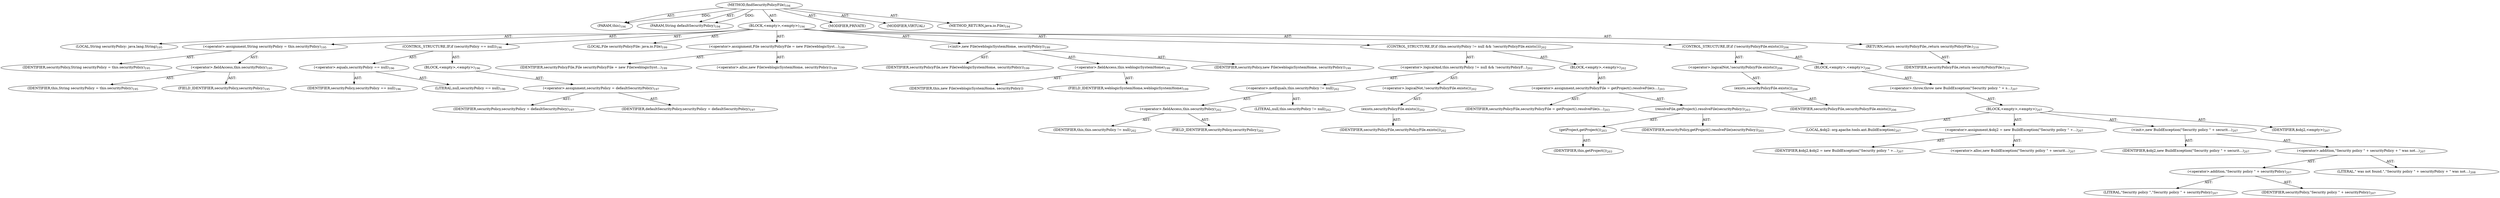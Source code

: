 digraph "findSecurityPolicyFile" {  
"111669149699" [label = <(METHOD,findSecurityPolicyFile)<SUB>194</SUB>> ]
"115964116995" [label = <(PARAM,this)<SUB>194</SUB>> ]
"115964117009" [label = <(PARAM,String defaultSecurityPolicy)<SUB>194</SUB>> ]
"25769803787" [label = <(BLOCK,&lt;empty&gt;,&lt;empty&gt;)<SUB>194</SUB>> ]
"94489280514" [label = <(LOCAL,String securityPolicy: java.lang.String)<SUB>195</SUB>> ]
"30064771113" [label = <(&lt;operator&gt;.assignment,String securityPolicy = this.securityPolicy)<SUB>195</SUB>> ]
"68719476779" [label = <(IDENTIFIER,securityPolicy,String securityPolicy = this.securityPolicy)<SUB>195</SUB>> ]
"30064771114" [label = <(&lt;operator&gt;.fieldAccess,this.securityPolicy)<SUB>195</SUB>> ]
"68719476740" [label = <(IDENTIFIER,this,String securityPolicy = this.securityPolicy)<SUB>195</SUB>> ]
"55834574860" [label = <(FIELD_IDENTIFIER,securityPolicy,securityPolicy)<SUB>195</SUB>> ]
"47244640262" [label = <(CONTROL_STRUCTURE,IF,if (securityPolicy == null))<SUB>196</SUB>> ]
"30064771115" [label = <(&lt;operator&gt;.equals,securityPolicy == null)<SUB>196</SUB>> ]
"68719476780" [label = <(IDENTIFIER,securityPolicy,securityPolicy == null)<SUB>196</SUB>> ]
"90194313223" [label = <(LITERAL,null,securityPolicy == null)<SUB>196</SUB>> ]
"25769803788" [label = <(BLOCK,&lt;empty&gt;,&lt;empty&gt;)<SUB>196</SUB>> ]
"30064771116" [label = <(&lt;operator&gt;.assignment,securityPolicy = defaultSecurityPolicy)<SUB>197</SUB>> ]
"68719476781" [label = <(IDENTIFIER,securityPolicy,securityPolicy = defaultSecurityPolicy)<SUB>197</SUB>> ]
"68719476782" [label = <(IDENTIFIER,defaultSecurityPolicy,securityPolicy = defaultSecurityPolicy)<SUB>197</SUB>> ]
"94489280515" [label = <(LOCAL,File securityPolicyFile: java.io.File)<SUB>199</SUB>> ]
"30064771117" [label = <(&lt;operator&gt;.assignment,File securityPolicyFile = new File(weblogicSyst...)<SUB>199</SUB>> ]
"68719476783" [label = <(IDENTIFIER,securityPolicyFile,File securityPolicyFile = new File(weblogicSyst...)<SUB>199</SUB>> ]
"30064771118" [label = <(&lt;operator&gt;.alloc,new File(weblogicSystemHome, securityPolicy))<SUB>199</SUB>> ]
"30064771119" [label = <(&lt;init&gt;,new File(weblogicSystemHome, securityPolicy))<SUB>199</SUB>> ]
"68719476784" [label = <(IDENTIFIER,securityPolicyFile,new File(weblogicSystemHome, securityPolicy))<SUB>199</SUB>> ]
"30064771120" [label = <(&lt;operator&gt;.fieldAccess,this.weblogicSystemHome)<SUB>199</SUB>> ]
"68719476785" [label = <(IDENTIFIER,this,new File(weblogicSystemHome, securityPolicy))> ]
"55834574861" [label = <(FIELD_IDENTIFIER,weblogicSystemHome,weblogicSystemHome)<SUB>199</SUB>> ]
"68719476786" [label = <(IDENTIFIER,securityPolicy,new File(weblogicSystemHome, securityPolicy))<SUB>199</SUB>> ]
"47244640263" [label = <(CONTROL_STRUCTURE,IF,if (this.securityPolicy != null &amp;&amp; !securityPolicyFile.exists()))<SUB>202</SUB>> ]
"30064771121" [label = <(&lt;operator&gt;.logicalAnd,this.securityPolicy != null &amp;&amp; !securityPolicyF...)<SUB>202</SUB>> ]
"30064771122" [label = <(&lt;operator&gt;.notEquals,this.securityPolicy != null)<SUB>202</SUB>> ]
"30064771123" [label = <(&lt;operator&gt;.fieldAccess,this.securityPolicy)<SUB>202</SUB>> ]
"68719476741" [label = <(IDENTIFIER,this,this.securityPolicy != null)<SUB>202</SUB>> ]
"55834574862" [label = <(FIELD_IDENTIFIER,securityPolicy,securityPolicy)<SUB>202</SUB>> ]
"90194313224" [label = <(LITERAL,null,this.securityPolicy != null)<SUB>202</SUB>> ]
"30064771124" [label = <(&lt;operator&gt;.logicalNot,!securityPolicyFile.exists())<SUB>202</SUB>> ]
"30064771125" [label = <(exists,securityPolicyFile.exists())<SUB>202</SUB>> ]
"68719476787" [label = <(IDENTIFIER,securityPolicyFile,securityPolicyFile.exists())<SUB>202</SUB>> ]
"25769803789" [label = <(BLOCK,&lt;empty&gt;,&lt;empty&gt;)<SUB>202</SUB>> ]
"30064771126" [label = <(&lt;operator&gt;.assignment,securityPolicyFile = getProject().resolveFile(s...)<SUB>203</SUB>> ]
"68719476788" [label = <(IDENTIFIER,securityPolicyFile,securityPolicyFile = getProject().resolveFile(s...)<SUB>203</SUB>> ]
"30064771127" [label = <(resolveFile,getProject().resolveFile(securityPolicy))<SUB>203</SUB>> ]
"30064771128" [label = <(getProject,getProject())<SUB>203</SUB>> ]
"68719476742" [label = <(IDENTIFIER,this,getProject())<SUB>203</SUB>> ]
"68719476789" [label = <(IDENTIFIER,securityPolicy,getProject().resolveFile(securityPolicy))<SUB>203</SUB>> ]
"47244640264" [label = <(CONTROL_STRUCTURE,IF,if (!securityPolicyFile.exists()))<SUB>206</SUB>> ]
"30064771129" [label = <(&lt;operator&gt;.logicalNot,!securityPolicyFile.exists())<SUB>206</SUB>> ]
"30064771130" [label = <(exists,securityPolicyFile.exists())<SUB>206</SUB>> ]
"68719476790" [label = <(IDENTIFIER,securityPolicyFile,securityPolicyFile.exists())<SUB>206</SUB>> ]
"25769803790" [label = <(BLOCK,&lt;empty&gt;,&lt;empty&gt;)<SUB>206</SUB>> ]
"30064771131" [label = <(&lt;operator&gt;.throw,throw new BuildException(&quot;Security policy &quot; + s...)<SUB>207</SUB>> ]
"25769803791" [label = <(BLOCK,&lt;empty&gt;,&lt;empty&gt;)<SUB>207</SUB>> ]
"94489280516" [label = <(LOCAL,$obj2: org.apache.tools.ant.BuildException)<SUB>207</SUB>> ]
"30064771132" [label = <(&lt;operator&gt;.assignment,$obj2 = new BuildException(&quot;Security policy &quot; +...)<SUB>207</SUB>> ]
"68719476791" [label = <(IDENTIFIER,$obj2,$obj2 = new BuildException(&quot;Security policy &quot; +...)<SUB>207</SUB>> ]
"30064771133" [label = <(&lt;operator&gt;.alloc,new BuildException(&quot;Security policy &quot; + securit...)<SUB>207</SUB>> ]
"30064771134" [label = <(&lt;init&gt;,new BuildException(&quot;Security policy &quot; + securit...)<SUB>207</SUB>> ]
"68719476792" [label = <(IDENTIFIER,$obj2,new BuildException(&quot;Security policy &quot; + securit...)<SUB>207</SUB>> ]
"30064771135" [label = <(&lt;operator&gt;.addition,&quot;Security policy &quot; + securityPolicy + &quot; was not...)<SUB>207</SUB>> ]
"30064771136" [label = <(&lt;operator&gt;.addition,&quot;Security policy &quot; + securityPolicy)<SUB>207</SUB>> ]
"90194313225" [label = <(LITERAL,&quot;Security policy &quot;,&quot;Security policy &quot; + securityPolicy)<SUB>207</SUB>> ]
"68719476793" [label = <(IDENTIFIER,securityPolicy,&quot;Security policy &quot; + securityPolicy)<SUB>207</SUB>> ]
"90194313226" [label = <(LITERAL,&quot; was not found.&quot;,&quot;Security policy &quot; + securityPolicy + &quot; was not...)<SUB>208</SUB>> ]
"68719476794" [label = <(IDENTIFIER,$obj2,&lt;empty&gt;)<SUB>207</SUB>> ]
"146028888066" [label = <(RETURN,return securityPolicyFile;,return securityPolicyFile;)<SUB>210</SUB>> ]
"68719476795" [label = <(IDENTIFIER,securityPolicyFile,return securityPolicyFile;)<SUB>210</SUB>> ]
"133143986202" [label = <(MODIFIER,PRIVATE)> ]
"133143986203" [label = <(MODIFIER,VIRTUAL)> ]
"128849018883" [label = <(METHOD_RETURN,java.io.File)<SUB>194</SUB>> ]
  "111669149699" -> "115964116995"  [ label = "AST: "] 
  "111669149699" -> "115964117009"  [ label = "AST: "] 
  "111669149699" -> "25769803787"  [ label = "AST: "] 
  "111669149699" -> "133143986202"  [ label = "AST: "] 
  "111669149699" -> "133143986203"  [ label = "AST: "] 
  "111669149699" -> "128849018883"  [ label = "AST: "] 
  "25769803787" -> "94489280514"  [ label = "AST: "] 
  "25769803787" -> "30064771113"  [ label = "AST: "] 
  "25769803787" -> "47244640262"  [ label = "AST: "] 
  "25769803787" -> "94489280515"  [ label = "AST: "] 
  "25769803787" -> "30064771117"  [ label = "AST: "] 
  "25769803787" -> "30064771119"  [ label = "AST: "] 
  "25769803787" -> "47244640263"  [ label = "AST: "] 
  "25769803787" -> "47244640264"  [ label = "AST: "] 
  "25769803787" -> "146028888066"  [ label = "AST: "] 
  "30064771113" -> "68719476779"  [ label = "AST: "] 
  "30064771113" -> "30064771114"  [ label = "AST: "] 
  "30064771114" -> "68719476740"  [ label = "AST: "] 
  "30064771114" -> "55834574860"  [ label = "AST: "] 
  "47244640262" -> "30064771115"  [ label = "AST: "] 
  "47244640262" -> "25769803788"  [ label = "AST: "] 
  "30064771115" -> "68719476780"  [ label = "AST: "] 
  "30064771115" -> "90194313223"  [ label = "AST: "] 
  "25769803788" -> "30064771116"  [ label = "AST: "] 
  "30064771116" -> "68719476781"  [ label = "AST: "] 
  "30064771116" -> "68719476782"  [ label = "AST: "] 
  "30064771117" -> "68719476783"  [ label = "AST: "] 
  "30064771117" -> "30064771118"  [ label = "AST: "] 
  "30064771119" -> "68719476784"  [ label = "AST: "] 
  "30064771119" -> "30064771120"  [ label = "AST: "] 
  "30064771119" -> "68719476786"  [ label = "AST: "] 
  "30064771120" -> "68719476785"  [ label = "AST: "] 
  "30064771120" -> "55834574861"  [ label = "AST: "] 
  "47244640263" -> "30064771121"  [ label = "AST: "] 
  "47244640263" -> "25769803789"  [ label = "AST: "] 
  "30064771121" -> "30064771122"  [ label = "AST: "] 
  "30064771121" -> "30064771124"  [ label = "AST: "] 
  "30064771122" -> "30064771123"  [ label = "AST: "] 
  "30064771122" -> "90194313224"  [ label = "AST: "] 
  "30064771123" -> "68719476741"  [ label = "AST: "] 
  "30064771123" -> "55834574862"  [ label = "AST: "] 
  "30064771124" -> "30064771125"  [ label = "AST: "] 
  "30064771125" -> "68719476787"  [ label = "AST: "] 
  "25769803789" -> "30064771126"  [ label = "AST: "] 
  "30064771126" -> "68719476788"  [ label = "AST: "] 
  "30064771126" -> "30064771127"  [ label = "AST: "] 
  "30064771127" -> "30064771128"  [ label = "AST: "] 
  "30064771127" -> "68719476789"  [ label = "AST: "] 
  "30064771128" -> "68719476742"  [ label = "AST: "] 
  "47244640264" -> "30064771129"  [ label = "AST: "] 
  "47244640264" -> "25769803790"  [ label = "AST: "] 
  "30064771129" -> "30064771130"  [ label = "AST: "] 
  "30064771130" -> "68719476790"  [ label = "AST: "] 
  "25769803790" -> "30064771131"  [ label = "AST: "] 
  "30064771131" -> "25769803791"  [ label = "AST: "] 
  "25769803791" -> "94489280516"  [ label = "AST: "] 
  "25769803791" -> "30064771132"  [ label = "AST: "] 
  "25769803791" -> "30064771134"  [ label = "AST: "] 
  "25769803791" -> "68719476794"  [ label = "AST: "] 
  "30064771132" -> "68719476791"  [ label = "AST: "] 
  "30064771132" -> "30064771133"  [ label = "AST: "] 
  "30064771134" -> "68719476792"  [ label = "AST: "] 
  "30064771134" -> "30064771135"  [ label = "AST: "] 
  "30064771135" -> "30064771136"  [ label = "AST: "] 
  "30064771135" -> "90194313226"  [ label = "AST: "] 
  "30064771136" -> "90194313225"  [ label = "AST: "] 
  "30064771136" -> "68719476793"  [ label = "AST: "] 
  "146028888066" -> "68719476795"  [ label = "AST: "] 
  "111669149699" -> "115964116995"  [ label = "DDG: "] 
  "111669149699" -> "115964117009"  [ label = "DDG: "] 
}
